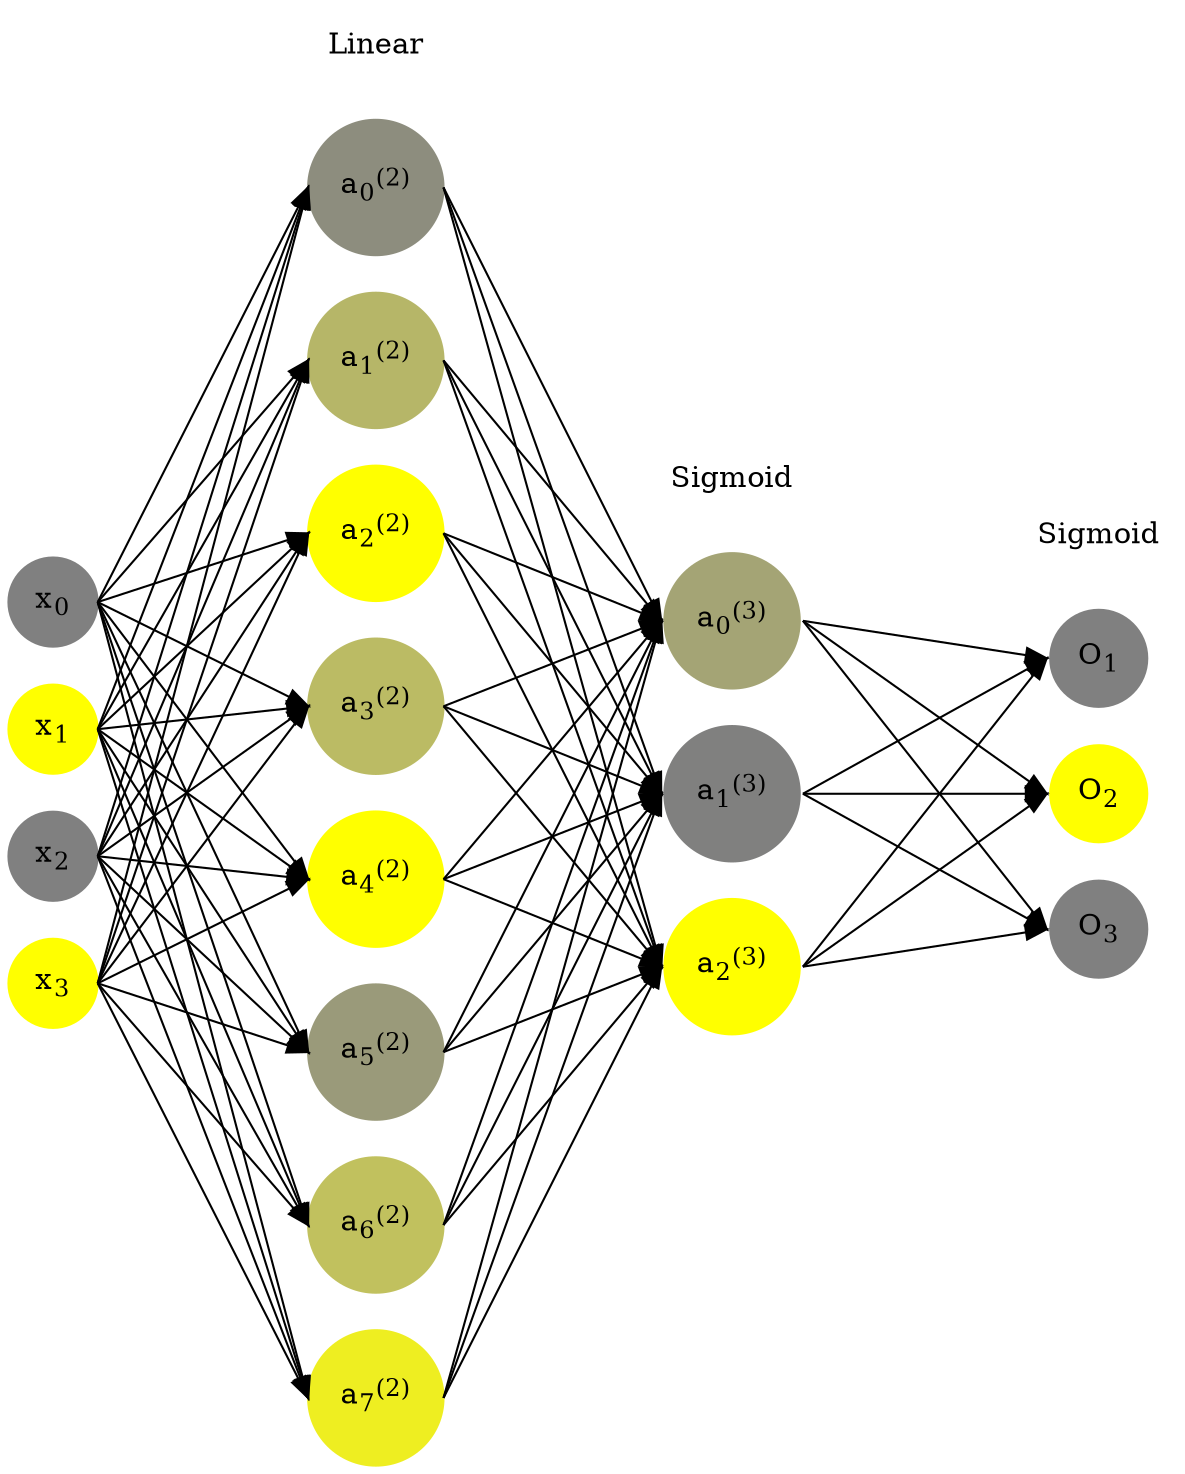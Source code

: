digraph G {
	rankdir = LR;
	splines=false;
	edge[style=invis];
	ranksep= 1.4;
	{
	node [shape=circle, color="0.1667, 0.0, 0.5", style=filled, fillcolor="0.1667, 0.0, 0.5"];
	x0 [label=<x<sub>0</sub>>];
	}
	{
	node [shape=circle, color="0.1667, 1.0, 1.0", style=filled, fillcolor="0.1667, 1.0, 1.0"];
	x1 [label=<x<sub>1</sub>>];
	}
	{
	node [shape=circle, color="0.1667, 0.0, 0.5", style=filled, fillcolor="0.1667, 0.0, 0.5"];
	x2 [label=<x<sub>2</sub>>];
	}
	{
	node [shape=circle, color="0.1667, 1.0, 1.0", style=filled, fillcolor="0.1667, 1.0, 1.0"];
	x3 [label=<x<sub>3</sub>>];
	}
	{
	node [shape=circle, color="0.1667, 0.104478, 0.552239", style=filled, fillcolor="0.1667, 0.104478, 0.552239"];
	a02 [label=<a<sub>0</sub><sup>(2)</sup>>];
	}
	{
	node [shape=circle, color="0.1667, 0.428911, 0.714456", style=filled, fillcolor="0.1667, 0.428911, 0.714456"];
	a12 [label=<a<sub>1</sub><sup>(2)</sup>>];
	}
	{
	node [shape=circle, color="0.1667, 2.522645, 1.761322", style=filled, fillcolor="0.1667, 2.522645, 1.761322"];
	a22 [label=<a<sub>2</sub><sup>(2)</sup>>];
	}
	{
	node [shape=circle, color="0.1667, 0.467674, 0.733837", style=filled, fillcolor="0.1667, 0.467674, 0.733837"];
	a32 [label=<a<sub>3</sub><sup>(2)</sup>>];
	}
	{
	node [shape=circle, color="0.1667, 2.039372, 1.519686", style=filled, fillcolor="0.1667, 2.039372, 1.519686"];
	a42 [label=<a<sub>4</sub><sup>(2)</sup>>];
	}
	{
	node [shape=circle, color="0.1667, 0.203460, 0.601730", style=filled, fillcolor="0.1667, 0.203460, 0.601730"];
	a52 [label=<a<sub>5</sub><sup>(2)</sup>>];
	}
	{
	node [shape=circle, color="0.1667, 0.511179, 0.755590", style=filled, fillcolor="0.1667, 0.511179, 0.755590"];
	a62 [label=<a<sub>6</sub><sup>(2)</sup>>];
	}
	{
	node [shape=circle, color="0.1667, 0.861095, 0.930548", style=filled, fillcolor="0.1667, 0.861095, 0.930548"];
	a72 [label=<a<sub>7</sub><sup>(2)</sup>>];
	}
	{
	node [shape=circle, color="0.1667, 0.284881, 0.642440", style=filled, fillcolor="0.1667, 0.284881, 0.642440"];
	a03 [label=<a<sub>0</sub><sup>(3)</sup>>];
	}
	{
	node [shape=circle, color="0.1667, 0.003159, 0.501580", style=filled, fillcolor="0.1667, 0.003159, 0.501580"];
	a13 [label=<a<sub>1</sub><sup>(3)</sup>>];
	}
	{
	node [shape=circle, color="0.1667, 0.998025, 0.999012", style=filled, fillcolor="0.1667, 0.998025, 0.999012"];
	a23 [label=<a<sub>2</sub><sup>(3)</sup>>];
	}
	{
	node [shape=circle, color="0.1667, 0.0, 0.5", style=filled, fillcolor="0.1667, 0.0, 0.5"];
	O1 [label=<O<sub>1</sub>>];
	}
	{
	node [shape=circle, color="0.1667, 1.0, 1.0", style=filled, fillcolor="0.1667, 1.0, 1.0"];
	O2 [label=<O<sub>2</sub>>];
	}
	{
	node [shape=circle, color="0.1667, 0.0, 0.5", style=filled, fillcolor="0.1667, 0.0, 0.5"];
	O3 [label=<O<sub>3</sub>>];
	}
	{
	rank=same;
	x0->x1->x2->x3;
	}
	{
	rank=same;
	a02->a12->a22->a32->a42->a52->a62->a72;
	}
	{
	rank=same;
	a03->a13->a23;
	}
	{
	rank=same;
	O1->O2->O3;
	}
	l1 [shape=plaintext,label="Linear"];
	l1->a02;
	{rank=same; l1;a02};
	l2 [shape=plaintext,label="Sigmoid"];
	l2->a03;
	{rank=same; l2;a03};
	l3 [shape=plaintext,label="Sigmoid"];
	l3->O1;
	{rank=same; l3;O1};
edge[style=solid, tailport=e, headport=w];
	{x0;x1;x2;x3} -> {a02;a12;a22;a32;a42;a52;a62;a72};
	{a02;a12;a22;a32;a42;a52;a62;a72} -> {a03;a13;a23};
	{a03;a13;a23} -> {O1,O2,O3};
}